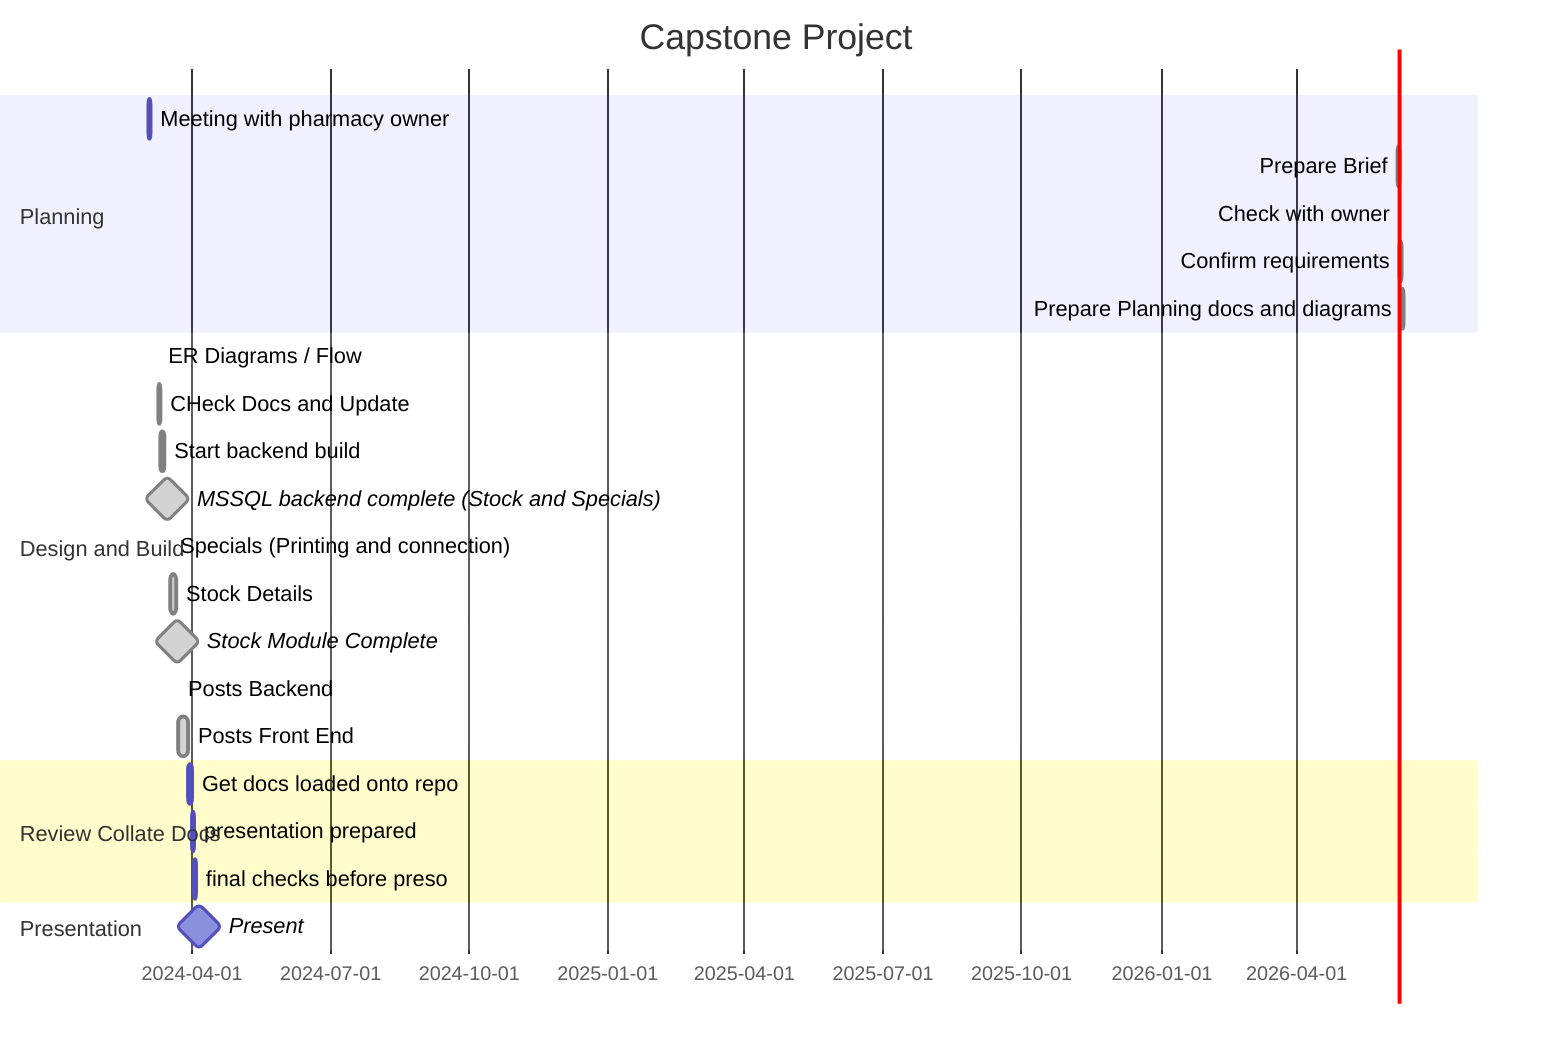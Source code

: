 gantt
    title Capstone Project
    dateFormat  DD-MM-YY
    section Planning
    Meeting with pharmacy owner : 03-03-2024, 1d
    Prepare Brief     :done ,after a1  , 1d
    Check with owner :done,  1d
    Confirm requirements :done, 1d
    Prepare Planning docs and diagrams :done, 1d
    
   


    section Design and Build
    ER Diagrams / Flow     :done, 09-03-24, 1d
    CHeck Docs and Update     :done, 1d
    Start backend build :done, 3d
    MSSQL backend complete (Stock and Specials) :done, milestone, 3d
    Specials (Printing and connection): done, 1d
    Stock Details : done, 3d 
    Stock Module Complete : done, milestone, 1d
    Posts Backend :done, 1d
    Posts Front End :done, 6d

    section Review Collate Docs
    Get docs loaded onto repo : 3d
    presentation prepared :1d
    final checks before preso :1d

    section Presentation
    Present : milestone, 07-04-24